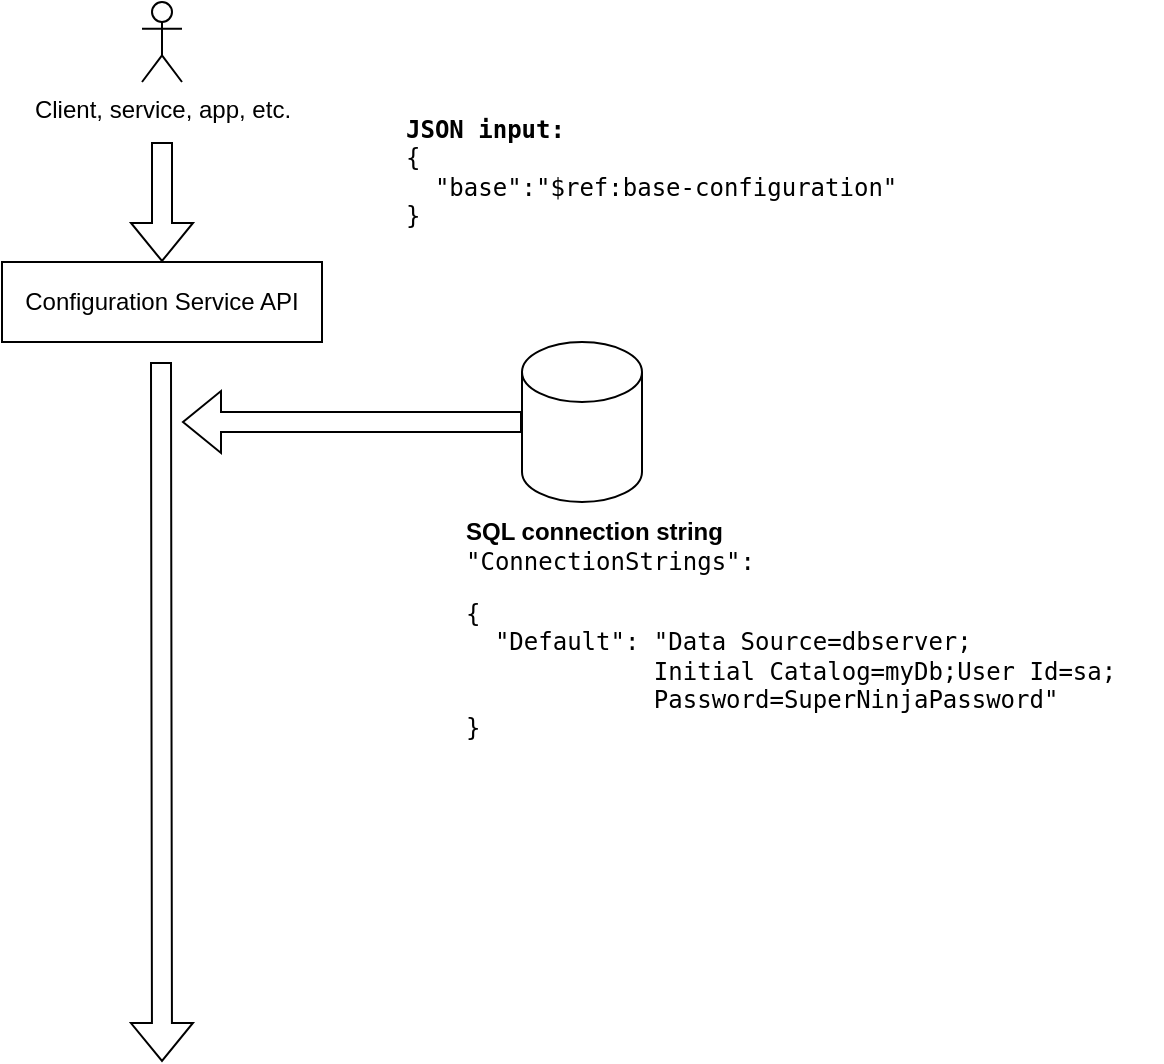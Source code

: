 <mxfile version="20.8.16" type="github">
  <diagram name="Page-1" id="dcWUBzU9fhlhp9Y05Il0">
    <mxGraphModel dx="1029" dy="829" grid="1" gridSize="10" guides="1" tooltips="1" connect="1" arrows="1" fold="1" page="1" pageScale="1" pageWidth="850" pageHeight="1100" math="0" shadow="0">
      <root>
        <mxCell id="0" />
        <mxCell id="1" parent="0" />
        <mxCell id="pR6wOZlUK_r56ZYDmY0q-1" value="" style="shape=flexArrow;endArrow=classic;html=1;rounded=0;" edge="1" parent="1">
          <mxGeometry width="50" height="50" relative="1" as="geometry">
            <mxPoint x="320" y="100" as="sourcePoint" />
            <mxPoint x="320" y="160" as="targetPoint" />
          </mxGeometry>
        </mxCell>
        <mxCell id="pR6wOZlUK_r56ZYDmY0q-4" value="&lt;pre class=&quot;notranslate&quot;&gt;&lt;code&gt;&lt;b&gt;JSON input:&lt;/b&gt;&lt;br&gt;{&lt;br&gt;  &lt;/code&gt;&lt;code&gt;&quot;base&quot;:&quot;$ref:base-configuration&quot;&lt;br&gt;&lt;/code&gt;&lt;code&gt;}&lt;/code&gt;&lt;/pre&gt;" style="text;html=1;strokeColor=none;fillColor=none;align=left;verticalAlign=middle;whiteSpace=wrap;rounded=0;" vertex="1" parent="1">
          <mxGeometry x="440" y="80" width="350" height="70" as="geometry" />
        </mxCell>
        <mxCell id="pR6wOZlUK_r56ZYDmY0q-6" value="Client, service, app, etc." style="shape=umlActor;verticalLabelPosition=bottom;verticalAlign=top;html=1;outlineConnect=0;" vertex="1" parent="1">
          <mxGeometry x="310" y="30" width="20" height="40" as="geometry" />
        </mxCell>
        <mxCell id="pR6wOZlUK_r56ZYDmY0q-7" value="Configuration Service API" style="rounded=0;whiteSpace=wrap;html=1;" vertex="1" parent="1">
          <mxGeometry x="240" y="160" width="160" height="40" as="geometry" />
        </mxCell>
        <mxCell id="pR6wOZlUK_r56ZYDmY0q-8" value="" style="shape=cylinder3;whiteSpace=wrap;html=1;boundedLbl=1;backgroundOutline=1;size=15;" vertex="1" parent="1">
          <mxGeometry x="500" y="200" width="60" height="80" as="geometry" />
        </mxCell>
        <mxCell id="pR6wOZlUK_r56ZYDmY0q-11" value="" style="shape=flexArrow;endArrow=classic;html=1;rounded=0;" edge="1" parent="1">
          <mxGeometry width="50" height="50" relative="1" as="geometry">
            <mxPoint x="319.5" y="210" as="sourcePoint" />
            <mxPoint x="320" y="560" as="targetPoint" />
          </mxGeometry>
        </mxCell>
        <mxCell id="pR6wOZlUK_r56ZYDmY0q-12" value="" style="shape=flexArrow;endArrow=classic;html=1;rounded=0;exitX=0;exitY=0.5;exitDx=0;exitDy=0;exitPerimeter=0;" edge="1" parent="1" source="pR6wOZlUK_r56ZYDmY0q-8">
          <mxGeometry width="50" height="50" relative="1" as="geometry">
            <mxPoint x="170" y="240" as="sourcePoint" />
            <mxPoint x="330" y="240" as="targetPoint" />
          </mxGeometry>
        </mxCell>
        <mxCell id="pR6wOZlUK_r56ZYDmY0q-13" value="&lt;div&gt;&lt;b&gt;SQL connection string&lt;/b&gt;&lt;/div&gt;&lt;div&gt;&lt;code&gt;&quot;ConnectionStrings&quot;:&lt;/code&gt;&lt;/div&gt;&lt;div&gt;&lt;pre class=&quot;notranslate&quot;&gt;&lt;code&gt;{&lt;br&gt;  &quot;Default&quot;: &quot;Data Source=dbserver;&lt;br&gt;             Initial Catalog=myDb;User Id=sa;&lt;br&gt;             Password=SuperNinjaPassword&quot;&lt;br&gt;}&lt;/code&gt;&lt;/pre&gt;&lt;/div&gt;" style="text;html=1;strokeColor=none;fillColor=none;align=left;verticalAlign=middle;whiteSpace=wrap;rounded=0;" vertex="1" parent="1">
          <mxGeometry x="470" y="290" width="350" height="120" as="geometry" />
        </mxCell>
      </root>
    </mxGraphModel>
  </diagram>
</mxfile>
